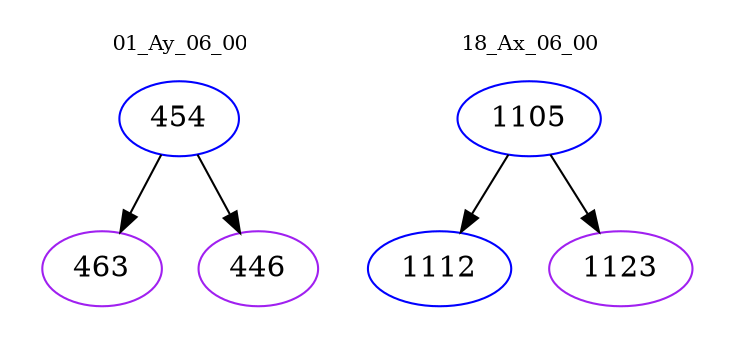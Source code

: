 digraph{
subgraph cluster_0 {
color = white
label = "01_Ay_06_00";
fontsize=10;
T0_454 [label="454", color="blue"]
T0_454 -> T0_463 [color="black"]
T0_463 [label="463", color="purple"]
T0_454 -> T0_446 [color="black"]
T0_446 [label="446", color="purple"]
}
subgraph cluster_1 {
color = white
label = "18_Ax_06_00";
fontsize=10;
T1_1105 [label="1105", color="blue"]
T1_1105 -> T1_1112 [color="black"]
T1_1112 [label="1112", color="blue"]
T1_1105 -> T1_1123 [color="black"]
T1_1123 [label="1123", color="purple"]
}
}
